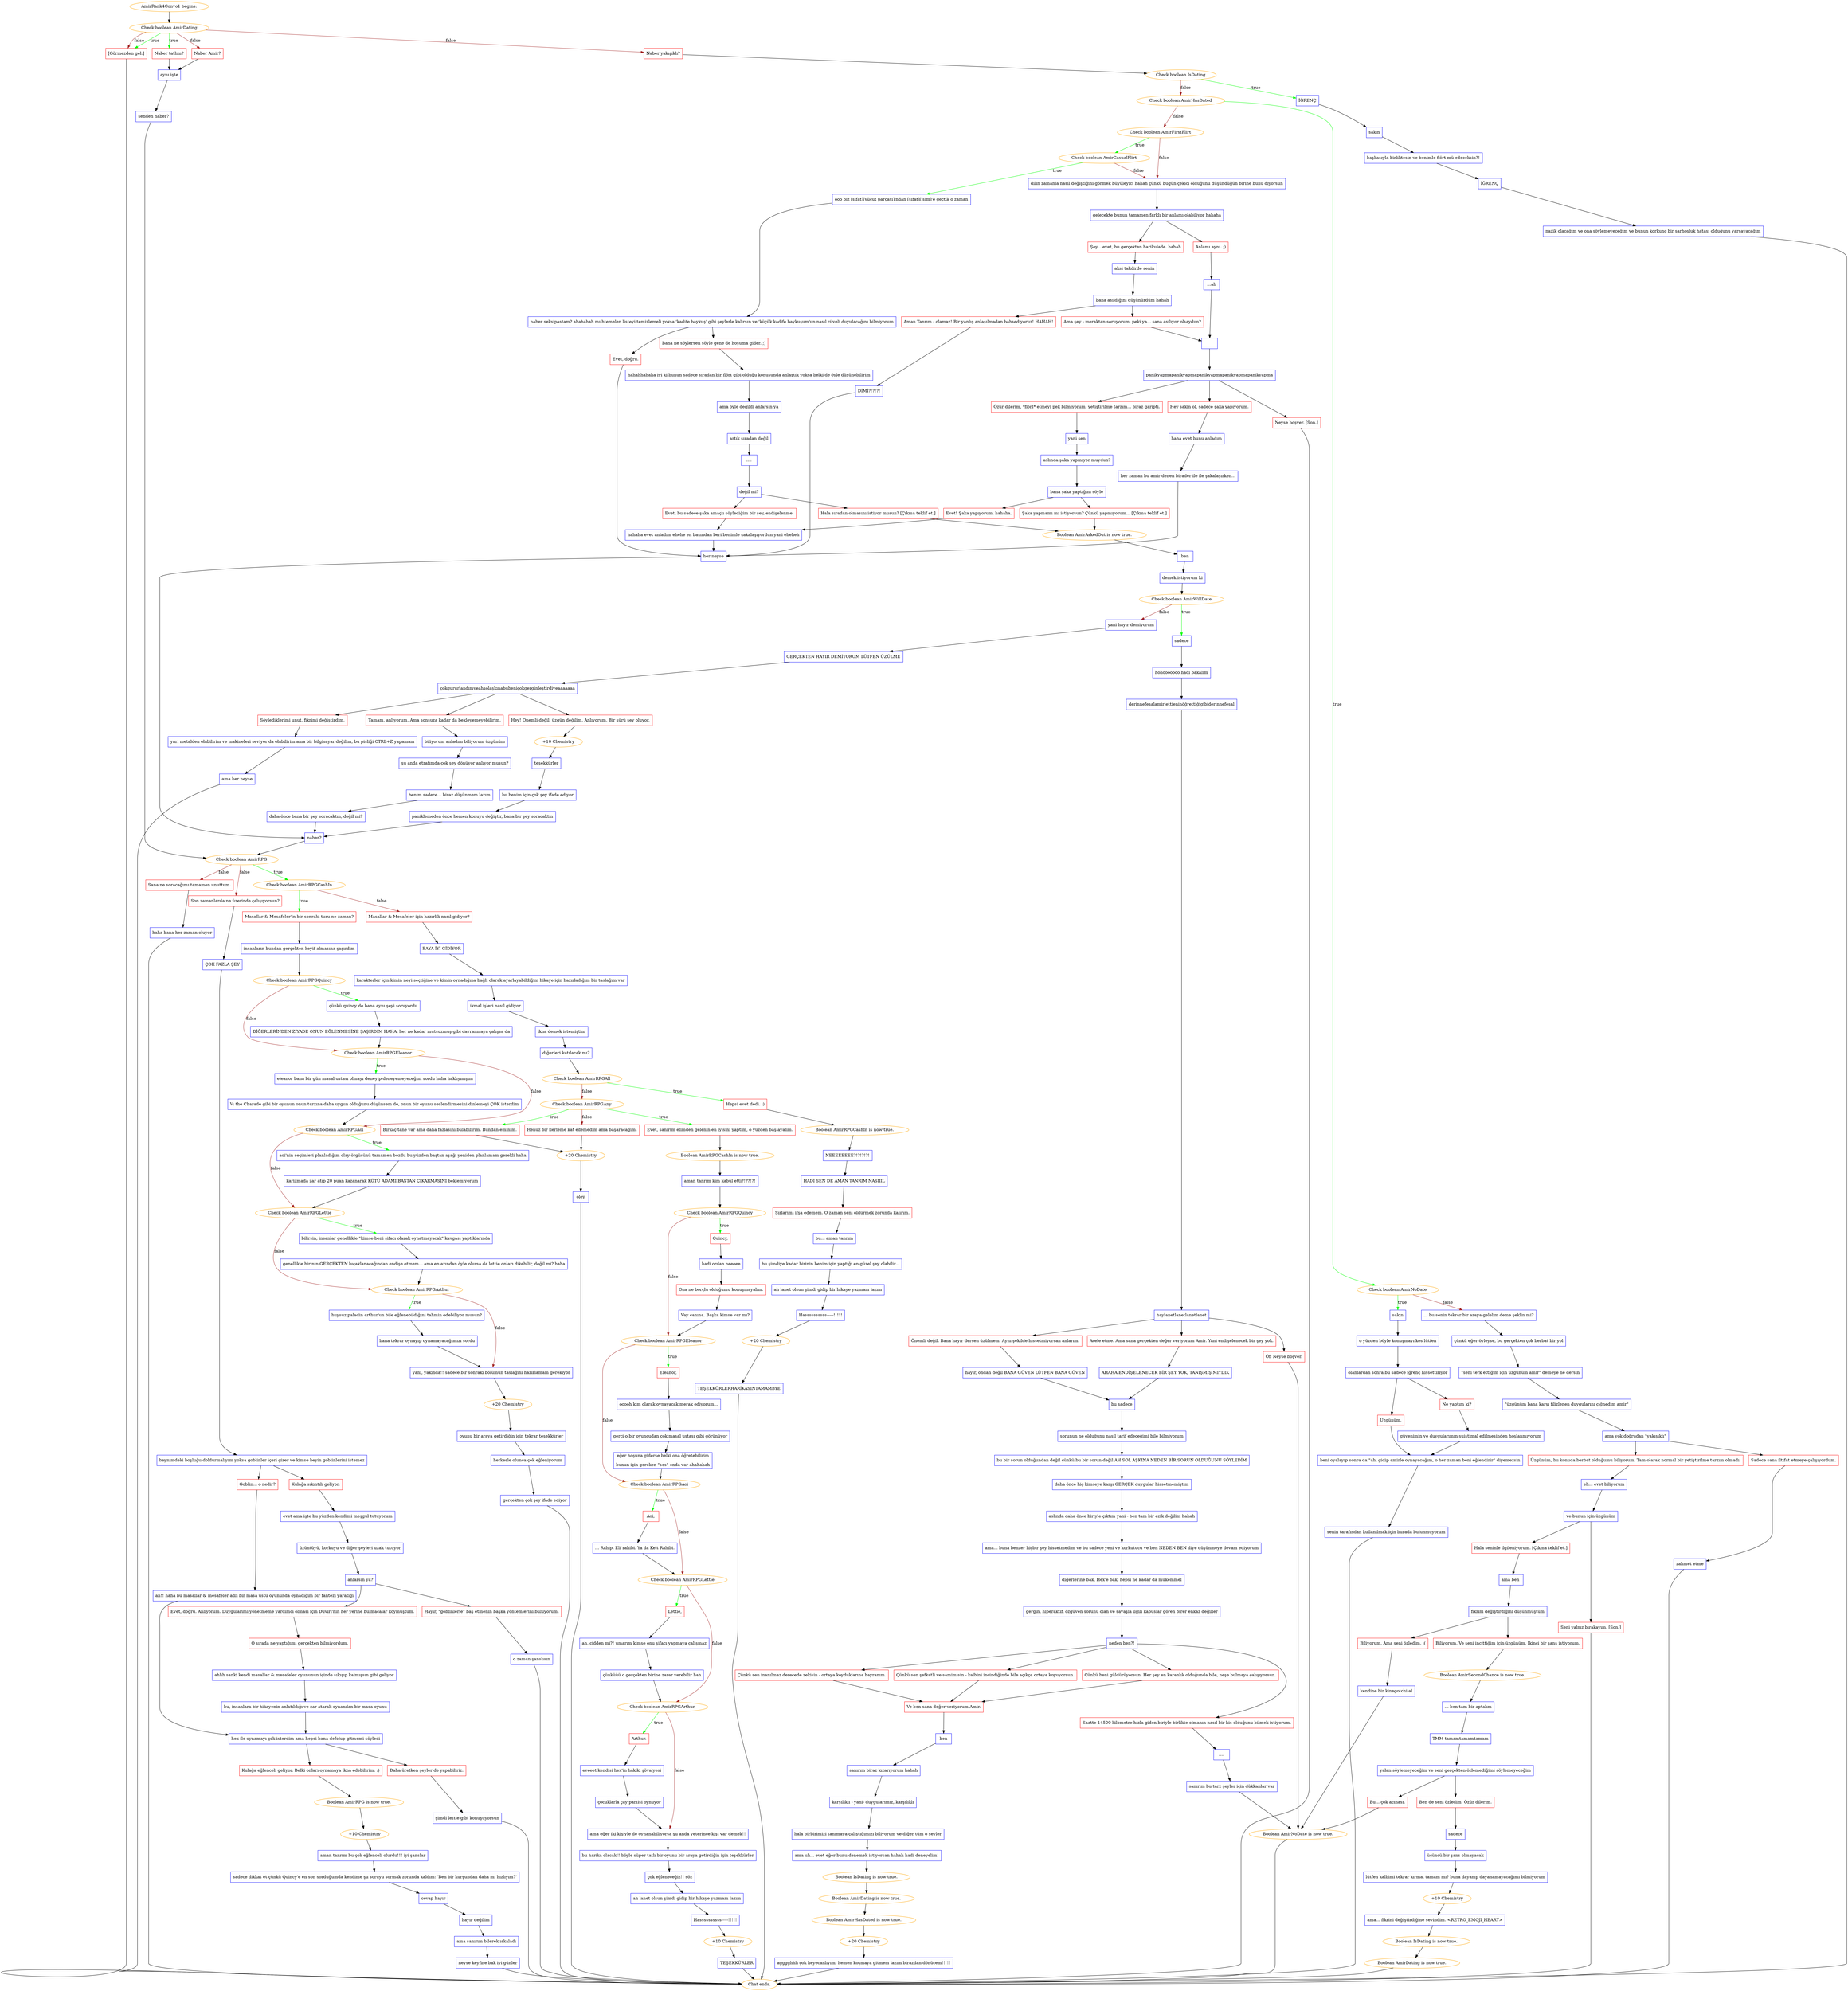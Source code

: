 digraph {
	"AmirRank4Convo1 begins." [color=orange];
		"AmirRank4Convo1 begins." -> j1901439017;
	j1901439017 [label="Check boolean AmirDating",color=orange];
		j1901439017 -> j2857416971 [label=true,color=green];
		j1901439017 -> j314255848 [label=true,color=green];
		j1901439017 -> j1215856463 [label=false,color=brown];
		j1901439017 -> j2402631667 [label=false,color=brown];
		j1901439017 -> j314255848 [label=false,color=brown];
	j2857416971 [label="Naber tatlım?",shape=box,color=red];
		j2857416971 -> j1770508292;
	j314255848 [label="[Görmezden gel.]",shape=box,color=red];
		j314255848 -> "Chat ends.";
	j1215856463 [label="Naber Amir?",shape=box,color=red];
		j1215856463 -> j1770508292;
	j2402631667 [label="Naber yakışıklı?",shape=box,color=red];
		j2402631667 -> j299105551;
	j1770508292 [label="aynı işte",shape=box,color=blue];
		j1770508292 -> j1943660917;
	"Chat ends." [color=orange];
	j299105551 [label="Check boolean IsDating",color=orange];
		j299105551 -> j745941747 [label=true,color=green];
		j299105551 -> j869690643 [label=false,color=brown];
	j1943660917 [label="senden naber?",shape=box,color=blue];
		j1943660917 -> j13181005;
	j745941747 [label="İĞRENÇ",shape=box,color=blue];
		j745941747 -> j4180488972;
	j869690643 [label="Check boolean AmirHasDated",color=orange];
		j869690643 -> j1564964587 [label=true,color=green];
		j869690643 -> j427846108 [label=false,color=brown];
	j13181005 [label="Check boolean AmirRPG",color=orange];
		j13181005 -> j3060623829 [label=true,color=green];
		j13181005 -> j2142553338 [label=false,color=brown];
		j13181005 -> j1776012317 [label=false,color=brown];
	j4180488972 [label="sakın",shape=box,color=blue];
		j4180488972 -> j3102536348;
	j1564964587 [label="Check boolean AmirNoDate",color=orange];
		j1564964587 -> j53039661 [label=true,color=green];
		j1564964587 -> j703987102 [label=false,color=brown];
	j427846108 [label="Check boolean AmirFirstFlirt",color=orange];
		j427846108 -> j2657990682 [label=true,color=green];
		j427846108 -> j3807271551 [label=false,color=brown];
	j3060623829 [label="Check boolean AmirRPGCashIn",color=orange];
		j3060623829 -> j1577808947 [label=true,color=green];
		j3060623829 -> j584162663 [label=false,color=brown];
	j2142553338 [label="Son zamanlarda ne üzerinde çalışıyorsun?",shape=box,color=red];
		j2142553338 -> j717284034;
	j1776012317 [label="Sana ne soracağımı tamamen unuttum.",shape=box,color=red];
		j1776012317 -> j1927462407;
	j3102536348 [label="başkasıyla birliktesin ve benimle flört mü edeceksin?!",shape=box,color=blue];
		j3102536348 -> j265705318;
	j53039661 [label="sakın",shape=box,color=blue];
		j53039661 -> j2070336553;
	j703987102 [label="... bu senin tekrar bir araya gelelim deme şeklin mi?",shape=box,color=blue];
		j703987102 -> j3838473332;
	j2657990682 [label="Check boolean AmirCasualFlirt",color=orange];
		j2657990682 -> j3755525521 [label=true,color=green];
		j2657990682 -> j3807271551 [label=false,color=brown];
	j3807271551 [label="dilin zamanla nasıl değiştiğini görmek büyüleyici hahah çünkü bugün çekici olduğunu düşündüğün birine bunu diyorsun",shape=box,color=blue];
		j3807271551 -> j2253178182;
	j1577808947 [label="Masallar & Mesafeler'in bir sonraki turu ne zaman?",shape=box,color=red];
		j1577808947 -> j1219041606;
	j584162663 [label="Masallar & Mesafeler için hazırlık nasıl gidiyor?",shape=box,color=red];
		j584162663 -> j1468148461;
	j717284034 [label="ÇOK FAZLA ŞEY",shape=box,color=blue];
		j717284034 -> j234560627;
	j1927462407 [label="haha bana her zaman oluyor",shape=box,color=blue];
		j1927462407 -> "Chat ends.";
	j265705318 [label="İĞRENÇ",shape=box,color=blue];
		j265705318 -> j1426394599;
	j2070336553 [label="o yüzden böyle konuşmayı kes lütfen",shape=box,color=blue];
		j2070336553 -> j3842030467;
	j3838473332 [label="çünkü eğer öyleyse, bu gerçekten çok berbat bir yol",shape=box,color=blue];
		j3838473332 -> j3724015739;
	j3755525521 [label="ooo biz [sıfat][vücut parçası]'ndan [sıfat][isim]'e geçtik o zaman",shape=box,color=blue];
		j3755525521 -> j2031223006;
	j2253178182 [label="gelecekte bunun tamamen farklı bir anlamı olabiliyor hahaha",shape=box,color=blue];
		j2253178182 -> j3084693335;
		j2253178182 -> j3512425474;
	j1219041606 [label="insanların bundan gerçekten keyif almasına şaşırdım",shape=box,color=blue];
		j1219041606 -> j39894109;
	j1468148461 [label="BAYA İYİ GİDİYOR",shape=box,color=blue];
		j1468148461 -> j3487116249;
	j234560627 [label="beynimdeki boşluğu doldurmalıyım yoksa goblinler içeri girer ve kimse beyin goblinlerini istemez",shape=box,color=blue];
		j234560627 -> j4214911877;
		j234560627 -> j2394420262;
	j1426394599 [label="nazik olacağım ve ona söylemeyeceğim ve bunun korkunç bir sarhoşluk hatası olduğunu varsayacağım",shape=box,color=blue];
		j1426394599 -> "Chat ends.";
	j3842030467 [label="olanlardan sonra bu sadece iğrenç hissettiriyor",shape=box,color=blue];
		j3842030467 -> j3295624664;
		j3842030467 -> j1595007671;
	j3724015739 [label="\"seni terk ettiğim için üzgünüm amir\" demeye ne dersin",shape=box,color=blue];
		j3724015739 -> j2132734818;
	j2031223006 [label="naber seksipastam? ahahahah muhtemelen listeyi temizlemeli yoksa 'kadife baykuş' gibi şeylerle kalırsın ve 'küçük kadife baykuşum'un nasıl cilveli duyulacağını bilmiyorum",shape=box,color=blue];
		j2031223006 -> j1786422492;
		j2031223006 -> j1835616687;
	j3084693335 [label="Şey... evet, bu gerçekten harikulade. hahah",shape=box,color=red];
		j3084693335 -> j744756304;
	j3512425474 [label="Anlamı aynı. ;)",shape=box,color=red];
		j3512425474 -> j1577345047;
	j39894109 [label="Check boolean AmirRPGQuincy",color=orange];
		j39894109 -> j3200565115 [label=true,color=green];
		j39894109 -> j2519416544 [label=false,color=brown];
	j3487116249 [label="karakterler için kimin neyi seçtiğine ve kimin oynadığına bağlı olarak ayarlayabildiğim hikaye için hazırladığım bir taslağım var",shape=box,color=blue];
		j3487116249 -> j1746144889;
	j4214911877 [label="Kulağa sıkıntılı geliyor.",shape=box,color=red];
		j4214911877 -> j747566468;
	j2394420262 [label="Goblin... o nedir?",shape=box,color=red];
		j2394420262 -> j3894884450;
	j3295624664 [label="Üzgünüm.",shape=box,color=red];
		j3295624664 -> j830165897;
	j1595007671 [label="Ne yaptım ki?",shape=box,color=red];
		j1595007671 -> j1623062660;
	j2132734818 [label="\"üzgünüm bana karşı filizlenen duygularını çiğnedim amir\"",shape=box,color=blue];
		j2132734818 -> j592706515;
	j1786422492 [label="Bana ne söylersen söyle gene de hoşuma gider. ;)",shape=box,color=red];
		j1786422492 -> j1846042280;
	j1835616687 [label="Evet, doğru.",shape=box,color=red];
		j1835616687 -> j3329468496;
	j744756304 [label="aksi takdirde senin",shape=box,color=blue];
		j744756304 -> j1144252229;
	j1577345047 [label="...ah",shape=box,color=blue];
		j1577345047 -> j1348831190;
	j3200565115 [label="çünkü quincy de bana aynı şeyi soruyordu",shape=box,color=blue];
		j3200565115 -> j238213767;
	j2519416544 [label="Check boolean AmirRPGEleanor",color=orange];
		j2519416544 -> j3642778627 [label=true,color=green];
		j2519416544 -> j2468658678 [label=false,color=brown];
	j1746144889 [label="ikmal işleri nasıl gidiyor",shape=box,color=blue];
		j1746144889 -> j2081157095;
	j747566468 [label="evet ama işte bu yüzden kendimi meşgul tutuyorum",shape=box,color=blue];
		j747566468 -> j2164428714;
	j3894884450 [label="ah!! haha bu masallar & mesafeler adlı bir masa üstü oyununda oynadığım bir fantezi yaratığı",shape=box,color=blue];
		j3894884450 -> j2096375023;
	j830165897 [label="beni oyalayıp sonra da \"ah, gidip amirle oynayacağım, o her zaman beni eğlendirir\" diyemezsin",shape=box,color=blue];
		j830165897 -> j1471292357;
	j1623062660 [label="güvenimin ve duygularımın suistimal edilmesinden hoşlanmıyorum",shape=box,color=blue];
		j1623062660 -> j830165897;
	j592706515 [label="ama yok doğrudan \"yakışıklı\"",shape=box,color=blue];
		j592706515 -> j3767808365;
		j592706515 -> j2027543606;
	j1846042280 [label="hahahhahaha iyi ki bunun sadece sıradan bir flört gibi olduğu konusunda anlaştık yoksa belki de öyle düşünebilirim",shape=box,color=blue];
		j1846042280 -> j3602368987;
	j3329468496 [label="her neyse",shape=box,color=blue];
		j3329468496 -> j1242725893;
	j1144252229 [label="bana asıldığını düşünürdüm hahah",shape=box,color=blue];
		j1144252229 -> j3574188492;
		j1144252229 -> j293876305;
	j1348831190 [label=" ",shape=box,color=blue];
		j1348831190 -> j794239659;
	j238213767 [label="DİĞERLERİNDEN ZİYADE ONUN EĞLENMESİNE ŞAŞIRDIM HAHA, her ne kadar mutsuzmuş gibi davranmaya çalışsa da",shape=box,color=blue];
		j238213767 -> j2519416544;
	j3642778627 [label="eleanor bana bir gün masal ustası olmayı deneyip deneyemeyeceğini sordu haha haklıymışım",shape=box,color=blue];
		j3642778627 -> j1686066106;
	j2468658678 [label="Check boolean AmirRPGAoi",color=orange];
		j2468658678 -> j1302544162 [label=true,color=green];
		j2468658678 -> j290297768 [label=false,color=brown];
	j2081157095 [label="ikna demek istemiştim",shape=box,color=blue];
		j2081157095 -> j137872604;
	j2164428714 [label="üzüntüyü, korkuyu ve diğer şeyleri uzak tutuyor",shape=box,color=blue];
		j2164428714 -> j3257992812;
	j2096375023 [label="hex ile oynamayı çok isterdim ama hepsi bana defolup gitmemi söyledi",shape=box,color=blue];
		j2096375023 -> j787128724;
		j2096375023 -> j2869162576;
	j1471292357 [label="senin tarafından kullanılmak için burada bulunmuyorum",shape=box,color=blue];
		j1471292357 -> "Chat ends.";
	j3767808365 [label="Üzgünüm, bu konuda berbat olduğumu biliyorum. Tam olarak normal bir yetiştirilme tarzım olmadı.",shape=box,color=red];
		j3767808365 -> j2850362009;
	j2027543606 [label="Sadece sana iltifat etmeye çalışıyordum.",shape=box,color=red];
		j2027543606 -> j3457133773;
	j3602368987 [label="ama öyle değildi anlarsın ya",shape=box,color=blue];
		j3602368987 -> j83800445;
	j1242725893 [label="naber?",shape=box,color=blue];
		j1242725893 -> j13181005;
	j3574188492 [label="Aman Tanrım - olamaz! Bir yanlış anlaşılmadan bahsediyoruz! HAHAH!",shape=box,color=red];
		j3574188492 -> j186649712;
	j293876305 [label="Ama şey - meraktan soruyorum, peki ya... sana asılıyor olsaydım?",shape=box,color=red];
		j293876305 -> j1348831190;
	j794239659 [label="panikyapmapanikyapmapanikyapmapanikyapmapanikyapma",shape=box,color=blue];
		j794239659 -> j1287091112;
		j794239659 -> j2600049863;
		j794239659 -> j188995980;
	j1686066106 [label="V: the Charade gibi bir oyunun onun tarzına daha uygun olduğunu düşünsem de, onun bir oyunu seslendirmesini dinlemeyi ÇOK isterdim",shape=box,color=blue];
		j1686066106 -> j2468658678;
	j1302544162 [label="aoi'nin seçimleri planladığım olay örgüsünü tamamen bozdu bu yüzden baştan aşağı yeniden planlamam gerekli haha",shape=box,color=blue];
		j1302544162 -> j2172589357;
	j290297768 [label="Check boolean AmirRPGLettie",color=orange];
		j290297768 -> j1781568908 [label=true,color=green];
		j290297768 -> j3043779789 [label=false,color=brown];
	j137872604 [label="diğerleri katılacak mı?",shape=box,color=blue];
		j137872604 -> j2410754749;
	j3257992812 [label="anlarsın ya?",shape=box,color=blue];
		j3257992812 -> j3988788394;
		j3257992812 -> j1514589535;
	j787128724 [label="Kulağa eğlenceli geliyor. Belki onları oynamaya ikna edebilirim. :)",shape=box,color=red];
		j787128724 -> j2695993658;
	j2869162576 [label="Daha üretken şeyler de yapabiliriz.",shape=box,color=red];
		j2869162576 -> j4080700739;
	j2850362009 [label="eh... evet biliyorum",shape=box,color=blue];
		j2850362009 -> j3456383142;
	j3457133773 [label="zahmet etme",shape=box,color=blue];
		j3457133773 -> "Chat ends.";
	j83800445 [label="artık sıradan değil",shape=box,color=blue];
		j83800445 -> j3711696075;
	j186649712 [label="DİMİ?!?!?!",shape=box,color=blue];
		j186649712 -> j3329468496;
	j1287091112 [label="Hey sakin ol, sadece şaka yapıyorum.",shape=box,color=red];
		j1287091112 -> j3510944443;
	j2600049863 [label="Özür dilerim, *flört* etmeyi pek bilmiyorum, yetiştirilme tarzım... biraz garipti.",shape=box,color=red];
		j2600049863 -> j775084858;
	j188995980 [label="Neyse boşver. [Son.]",shape=box,color=red];
		j188995980 -> "Chat ends.";
	j2172589357 [label="karizmada zar atıp 20 puan kazanarak KÖTÜ ADAMI BAŞTAN ÇIKARMASINI beklemiyorum",shape=box,color=blue];
		j2172589357 -> j290297768;
	j1781568908 [label="bilirsin, insanlar genellikle \"kimse beni şifacı olarak oynatmayacak\" kavgası yaptıklarında",shape=box,color=blue];
		j1781568908 -> j3825464410;
	j3043779789 [label="Check boolean AmirRPGArthur",color=orange];
		j3043779789 -> j1229552687 [label=true,color=green];
		j3043779789 -> j1357745189 [label=false,color=brown];
	j2410754749 [label="Check boolean AmirRPGAll",color=orange];
		j2410754749 -> j356239771 [label=true,color=green];
		j2410754749 -> j4007068273 [label=false,color=brown];
	j3988788394 [label="Evet, doğru. Anlıyorum. Duygularımı yönetmeme yardımcı olması için Duviri'nin her yerine bulmacalar koymuştum.",shape=box,color=red];
		j3988788394 -> j83367269;
	j1514589535 [label="Hayır, \"goblinlerle\" baş etmenin başka yöntemlerini buluyorum.",shape=box,color=red];
		j1514589535 -> j2836811687;
	j2695993658 [label="Boolean AmirRPG is now true.",color=orange];
		j2695993658 -> j4109575466;
	j4080700739 [label="şimdi lettie gibi konuşuyorsun",shape=box,color=blue];
		j4080700739 -> "Chat ends.";
	j3456383142 [label="ve bunun için üzgünüm",shape=box,color=blue];
		j3456383142 -> j2355650444;
		j3456383142 -> j2927397044;
	j3711696075 [label="....",shape=box,color=blue];
		j3711696075 -> j1393986567;
	j3510944443 [label="haha evet bunu anladım",shape=box,color=blue];
		j3510944443 -> j2775645668;
	j775084858 [label="yani sen",shape=box,color=blue];
		j775084858 -> j4011628809;
	j3825464410 [label="genellikle birinin GERÇEKTEN bıçaklanacağından endişe etmem... ama en azından öyle olursa da lettie onları dikebilir, değil mi? haha",shape=box,color=blue];
		j3825464410 -> j3043779789;
	j1229552687 [label="huysuz paladin arthur'un bile eğlenebildiğini tahmin edebiliyor musun?",shape=box,color=blue];
		j1229552687 -> j837043796;
	j1357745189 [label="yani, yakında!! sadece bir sonraki bölümün taslağını hazırlamam gerekiyor",shape=box,color=blue];
		j1357745189 -> j3444826487;
	j356239771 [label="Hepsi evet dedi. :)",shape=box,color=red];
		j356239771 -> j3472142336;
	j4007068273 [label="Check boolean AmirRPGAny",color=orange];
		j4007068273 -> j3935627587 [label=true,color=green];
		j4007068273 -> j1959213668 [label=true,color=green];
		j4007068273 -> j3787689721 [label=false,color=brown];
	j83367269 [label="O sırada ne yaptığımı gerçekten bilmiyordum.",shape=box,color=red];
		j83367269 -> j1415598134;
	j2836811687 [label="o zaman şanslısın",shape=box,color=blue];
		j2836811687 -> "Chat ends.";
	j4109575466 [label="+10 Chemistry",color=orange];
		j4109575466 -> j31076243;
	j2355650444 [label="Hala seninle ilgileniyorum. [Çıkma teklif et.]",shape=box,color=red];
		j2355650444 -> j4178102333;
	j2927397044 [label="Seni yalnız bırakayım. [Son.]",shape=box,color=red];
		j2927397044 -> "Chat ends.";
	j1393986567 [label="değil mi?",shape=box,color=blue];
		j1393986567 -> j3643394063;
		j1393986567 -> j1096128761;
	j2775645668 [label="her zaman bu amir denen birader ile ile şakalaşırken...",shape=box,color=blue];
		j2775645668 -> j3329468496;
	j4011628809 [label="aslında şaka yapmıyor muydun?",shape=box,color=blue];
		j4011628809 -> j531874121;
	j837043796 [label="bana tekrar oynayıp oynamayacağımızı sordu",shape=box,color=blue];
		j837043796 -> j1357745189;
	j3444826487 [label="+20 Chemistry",color=orange];
		j3444826487 -> j28742550;
	j3472142336 [label="Boolean AmirRPGCashIn is now true.",color=orange];
		j3472142336 -> j4281437249;
	j3935627587 [label="Evet, sanırım elimden gelenin en iyisini yaptım, o yüzden başlayalım.",shape=box,color=red];
		j3935627587 -> j1836978836;
	j1959213668 [label="Birkaç tane var ama daha fazlasını bulabilirim. Bundan eminim.",shape=box,color=red];
		j1959213668 -> j69086459;
	j3787689721 [label="Henüz bir ilerleme kat edemedim ama başaracağım.",shape=box,color=red];
		j3787689721 -> j69086459;
	j1415598134 [label="ahhh sanki kendi masallar & mesafeler oyununun içinde sıkışıp kalmışsın gibi geliyor",shape=box,color=blue];
		j1415598134 -> j360709609;
	j31076243 [label="aman tanrım bu çok eğlenceli olurdu!!! iyi şanslar",shape=box,color=blue];
		j31076243 -> j923664928;
	j4178102333 [label="ama ben ",shape=box,color=blue];
		j4178102333 -> j258251307;
	j3643394063 [label="Hala sıradan olmasını istiyor musun? [Çıkma teklif et.]",shape=box,color=red];
		j3643394063 -> j3321619955;
	j1096128761 [label="Evet, bu sadece şaka amaçlı söylediğim bir şey, endişelenme.",shape=box,color=red];
		j1096128761 -> j200183308;
	j531874121 [label="bana şaka yaptığını söyle",shape=box,color=blue];
		j531874121 -> j3202279280;
		j531874121 -> j1703447087;
	j28742550 [label="oyunu bir araya getirdiğin için tekrar teşekkürler",shape=box,color=blue];
		j28742550 -> j3474771658;
	j4281437249 [label="NEEEEEEEE?!?!?!?!",shape=box,color=blue];
		j4281437249 -> j945742271;
	j1836978836 [label="Boolean AmirRPGCashIn is now true.",color=orange];
		j1836978836 -> j3691042325;
	j69086459 [label="+20 Chemistry",color=orange];
		j69086459 -> j3862722480;
	j360709609 [label="bu, insanlara bir hikayenin anlatıldığı ve zar atarak oynanılan bir masa oyunu",shape=box,color=blue];
		j360709609 -> j2096375023;
	j923664928 [label="sadece dikkat et çünkü Quincy'e en son sorduğumda kendime şu soruyu sormak zorunda kaldım: 'Ben bir kurşundan daha mı hızlıyım?'",shape=box,color=blue];
		j923664928 -> j4229566751;
	j258251307 [label="fikrini değiştirdiğini düşünmüştüm",shape=box,color=blue];
		j258251307 -> j94824923;
		j258251307 -> j538986877;
	j3321619955 [label="Boolean AmirAskedOut is now true.",color=orange];
		j3321619955 -> j1178958953;
	j200183308 [label="hahaha evet anladım ehehe en başından beri benimle şakalaşıyordun yani eheheh",shape=box,color=blue];
		j200183308 -> j3329468496;
	j3202279280 [label="Şaka yapmamı mı istiyorsun? Çünkü yapmıyorum... [Çıkma teklif et.]",shape=box,color=red];
		j3202279280 -> j3321619955;
	j1703447087 [label="Evet! Şaka yapıyorum. hahaha.",shape=box,color=red];
		j1703447087 -> j200183308;
	j3474771658 [label="herkesle olunca çok eğleniyorum",shape=box,color=blue];
		j3474771658 -> j3042353695;
	j945742271 [label="HADİ SEN DE AMAN TANRIM NASIIIL",shape=box,color=blue];
		j945742271 -> j3291268547;
	j3691042325 [label="aman tanrım kim kabul etti?!??!?!",shape=box,color=blue];
		j3691042325 -> j1892846008;
	j3862722480 [label="oley",shape=box,color=blue];
		j3862722480 -> "Chat ends.";
	j4229566751 [label="cevap hayır",shape=box,color=blue];
		j4229566751 -> j739388363;
	j94824923 [label="Biliyorum. Ama seni özledim. :(",shape=box,color=red];
		j94824923 -> j3172554465;
	j538986877 [label="Biliyorum. Ve seni incittiğim için üzgünüm. İkinci bir şans istiyorum.",shape=box,color=red];
		j538986877 -> j1286740006;
	j1178958953 [label="ben",shape=box,color=blue];
		j1178958953 -> j2040046274;
	j3042353695 [label="gerçekten çok şey ifade ediyor",shape=box,color=blue];
		j3042353695 -> "Chat ends.";
	j3291268547 [label="Sırlarımı ifşa edemem. O zaman seni öldürmek zorunda kalırım.",shape=box,color=red];
		j3291268547 -> j3822731630;
	j1892846008 [label="Check boolean AmirRPGQuincy",color=orange];
		j1892846008 -> j3469942288 [label=true,color=green];
		j1892846008 -> j3259202448 [label=false,color=brown];
	j739388363 [label="hayır değilim",shape=box,color=blue];
		j739388363 -> j3325331601;
	j3172554465 [label="kendine bir kinegotchi al",shape=box,color=blue];
		j3172554465 -> j2322051913;
	j1286740006 [label="Boolean AmirSecondChance is now true.",color=orange];
		j1286740006 -> j1494693180;
	j2040046274 [label="demek istiyorum ki",shape=box,color=blue];
		j2040046274 -> j1477186602;
	j3822731630 [label="bu... aman tanrım",shape=box,color=blue];
		j3822731630 -> j4117720624;
	j3469942288 [label="Quincy,",shape=box,color=red];
		j3469942288 -> j801836440;
	j3259202448 [label="Check boolean AmirRPGEleanor",color=orange];
		j3259202448 -> j1795251774 [label=true,color=green];
		j3259202448 -> j1611217381 [label=false,color=brown];
	j3325331601 [label="ama sanırım bilerek ıskaladı",shape=box,color=blue];
		j3325331601 -> j2810172850;
	j2322051913 [label="Boolean AmirNoDate is now true.",color=orange];
		j2322051913 -> "Chat ends.";
	j1494693180 [label="... ben tam bir aptalım",shape=box,color=blue];
		j1494693180 -> j2419493168;
	j1477186602 [label="Check boolean AmirWillDate",color=orange];
		j1477186602 -> j903158909 [label=true,color=green];
		j1477186602 -> j2840442894 [label=false,color=brown];
	j4117720624 [label="bu şimdiye kadar birinin benim için yaptığı en güzel şey olabilir...",shape=box,color=blue];
		j4117720624 -> j1736498797;
	j801836440 [label="hadi ordan neeeee",shape=box,color=blue];
		j801836440 -> j1286410117;
	j1795251774 [label="Eleanor,",shape=box,color=red];
		j1795251774 -> j3850479094;
	j1611217381 [label="Check boolean AmirRPGAoi",color=orange];
		j1611217381 -> j2287272155 [label=true,color=green];
		j1611217381 -> j2067107230 [label=false,color=brown];
	j2810172850 [label="neyse keyfine bak iyi günler",shape=box,color=blue];
		j2810172850 -> "Chat ends.";
	j2419493168 [label="TMM tamamtamamtamam",shape=box,color=blue];
		j2419493168 -> j1505965612;
	j903158909 [label="sadece",shape=box,color=blue];
		j903158909 -> j2414109962;
	j2840442894 [label="yani hayır demiyorum",shape=box,color=blue];
		j2840442894 -> j941303792;
	j1736498797 [label="ah lanet olsun şimdi gidip bir hikaye yazmam lazım",shape=box,color=blue];
		j1736498797 -> j1739003383;
	j1286410117 [label="Ona ne borçlu olduğumu konuşmayalım.",shape=box,color=red];
		j1286410117 -> j523080145;
	j3850479094 [label="ooooh kim olarak oynayacak merak ediyorum...",shape=box,color=blue];
		j3850479094 -> j329272814;
	j2287272155 [label="Aoi,",shape=box,color=red];
		j2287272155 -> j3209879914;
	j2067107230 [label="Check boolean AmirRPGLettie",color=orange];
		j2067107230 -> j3215302390 [label=true,color=green];
		j2067107230 -> j241471578 [label=false,color=brown];
	j1505965612 [label="yalan söylemeyeceğim ve seni gerçekten özlemediğimi söylemeyeceğim",shape=box,color=blue];
		j1505965612 -> j2218110656;
		j1505965612 -> j3602196052;
	j2414109962 [label="hohooooooo hadi bakalım",shape=box,color=blue];
		j2414109962 -> j699586831;
	j941303792 [label="GERÇEKTEN HAYIR DEMİYORUM LÜTFEN ÜZÜLME",shape=box,color=blue];
		j941303792 -> j2365563907;
	j1739003383 [label="Hassssssssss-----!!!!!",shape=box,color=blue];
		j1739003383 -> j3441812751;
	j523080145 [label="Vay canına. Başka kimse var mı?",shape=box,color=blue];
		j523080145 -> j3259202448;
	j329272814 [label="gerçi o bir oyuncudan çok masal ustası gibi görünüyor",shape=box,color=blue];
		j329272814 -> j3331695970;
	j3209879914 [label="... Rahip. Elf rahibi. Ya da Kelt Rahibi.",shape=box,color=blue];
		j3209879914 -> j2067107230;
	j3215302390 [label="Lettie,",shape=box,color=red];
		j3215302390 -> j2874502033;
	j241471578 [label="Check boolean AmirRPGArthur",color=orange];
		j241471578 -> j1580676106 [label=true,color=green];
		j241471578 -> j1638474274 [label=false,color=brown];
	j2218110656 [label="Ben de seni özledim. Özür dilerim.",shape=box,color=red];
		j2218110656 -> j573881081;
	j3602196052 [label="Bu... çok acınası.",shape=box,color=red];
		j3602196052 -> j2322051913;
	j699586831 [label="derinnefesalamirlettieninöğrettiğigibiderinnefesal",shape=box,color=blue];
		j699586831 -> j3961192048;
	j2365563907 [label="çokgururlandımveahsolaşkınabubeniçokgerginleştirdiveaaaaaaa",shape=box,color=blue];
		j2365563907 -> j2335126562;
		j2365563907 -> j3942283974;
		j2365563907 -> j889633410;
	j3441812751 [label="+20 Chemistry",color=orange];
		j3441812751 -> j2453539007;
	j3331695970 [label="eğer hoşuna giderse belki ona öğretebilirim
bunun için gereken \"ses\" onda var ahahahah",shape=box,color=blue];
		j3331695970 -> j1611217381;
	j2874502033 [label="ah, cidden mi?! umarım kimse onu şifacı yapmaya çalışmaz",shape=box,color=blue];
		j2874502033 -> j1716136830;
	j1580676106 [label="Arthur.",shape=box,color=red];
		j1580676106 -> j2499830630;
	j1638474274 [label="ama eğer iki kişiyle de oynanabiliyorsa şu anda yeterince kişi var demek!!",shape=box,color=blue];
		j1638474274 -> j1070586982;
	j573881081 [label="sadece",shape=box,color=blue];
		j573881081 -> j3290837170;
	j3961192048 [label="haylanetlanetlanetlanet",shape=box,color=blue];
		j3961192048 -> j1472019769;
		j3961192048 -> j87490461;
		j3961192048 -> j2923278041;
	j2335126562 [label="Hey! Önemli değil, üzgün değilim. Anlıyorum. Bir sürü şey oluyor.",shape=box,color=red];
		j2335126562 -> j1686162701;
	j3942283974 [label="Tamam, anlıyorum. Ama sonsuza kadar da bekleyemeyebilirim.",shape=box,color=red];
		j3942283974 -> j4087889180;
	j889633410 [label="Söylediklerimi unut, fikrimi değiştirdim.",shape=box,color=red];
		j889633410 -> j2716988201;
	j2453539007 [label="TEŞEKKÜRLERHARİKASINTAMAMBYE",shape=box,color=blue];
		j2453539007 -> "Chat ends.";
	j1716136830 [label="çünküüü o gerçekten birine zarar verebilir hah",shape=box,color=blue];
		j1716136830 -> j241471578;
	j2499830630 [label="eveeet kendisi hex'in hakiki şövalyesi",shape=box,color=blue];
		j2499830630 -> j4125512432;
	j1070586982 [label="bu harika olacak!! böyle süper tatlı bir oyunu bir araya getirdiğin için teşekkürler",shape=box,color=blue];
		j1070586982 -> j1935269575;
	j3290837170 [label="üçüncü bir şans olmayacak",shape=box,color=blue];
		j3290837170 -> j3189002193;
	j1472019769 [label="Öf. Neyse boşver.",shape=box,color=red];
		j1472019769 -> j2322051913;
	j87490461 [label="Acele etme. Ama sana gerçekten değer veriyorum Amir. Yani endişelenecek bir şey yok.",shape=box,color=red];
		j87490461 -> j3752173615;
	j2923278041 [label="Önemli değil. Bana hayır dersen üzülmem. Aynı şekilde hissetmiyorsan anlarım.",shape=box,color=red];
		j2923278041 -> j1818182571;
	j1686162701 [label="+10 Chemistry",color=orange];
		j1686162701 -> j4165507653;
	j4087889180 [label="biliyorum anladım biliyorum üzgünüm",shape=box,color=blue];
		j4087889180 -> j3707404831;
	j2716988201 [label="yarı metalden olabilirim ve makineleri seviyor da olabilirim ama bir bilgisayar değilim, bu pisliği CTRL+Z yapamam",shape=box,color=blue];
		j2716988201 -> j2522927842;
	j4125512432 [label="çocuklarla çay partisi oynuyor",shape=box,color=blue];
		j4125512432 -> j1638474274;
	j1935269575 [label="çok eğleneceğiz!! söz",shape=box,color=blue];
		j1935269575 -> j3988666139;
	j3189002193 [label="lütfen kalbimi tekrar kırma, tamam mı? buna dayanıp dayanamayacağımı bilmiyorum",shape=box,color=blue];
		j3189002193 -> j196736607;
	j3752173615 [label="AHAHA ENDİŞELENECEK BİR ŞEY YOK, TANIŞMIŞ MIYDIK",shape=box,color=blue];
		j3752173615 -> j4002819082;
	j1818182571 [label="hayır, ondan değil BANA GÜVEN LÜTFEN BANA GÜVEN",shape=box,color=blue];
		j1818182571 -> j4002819082;
	j4165507653 [label="teşekkürler",shape=box,color=blue];
		j4165507653 -> j2389345786;
	j3707404831 [label="şu anda etrafımda çok şey dönüyor anlıyor musun?",shape=box,color=blue];
		j3707404831 -> j477890485;
	j2522927842 [label="ama her neyse",shape=box,color=blue];
		j2522927842 -> "Chat ends.";
	j3988666139 [label="ah lanet olsun şimdi gidip bir hikaye yazmam lazım",shape=box,color=blue];
		j3988666139 -> j3742417573;
	j196736607 [label="+10 Chemistry",color=orange];
		j196736607 -> j3809204161;
	j4002819082 [label="bu sadece",shape=box,color=blue];
		j4002819082 -> j2665494670;
	j2389345786 [label="bu benim için çok şey ifade ediyor",shape=box,color=blue];
		j2389345786 -> j2510877191;
	j477890485 [label="benim sadece... biraz düşünmem lazım",shape=box,color=blue];
		j477890485 -> j2731915541;
	j3742417573 [label="Hassssssssss-----!!!!!",shape=box,color=blue];
		j3742417573 -> j1503158823;
	j3809204161 [label="ama... fikrini değiştirdiğine sevindim. <RETRO_EMOJI_HEART>",shape=box,color=blue];
		j3809204161 -> j855872083;
	j2665494670 [label="sorunun ne olduğunu nasıl tarif edeceğimi bile bilmiyorum",shape=box,color=blue];
		j2665494670 -> j843006545;
	j2510877191 [label="paniklemeden önce hemen konuyu değiştir, bana bir şey soracaktın",shape=box,color=blue];
		j2510877191 -> j1242725893;
	j2731915541 [label="daha önce bana bir şey soracaktın, değil mi?",shape=box,color=blue];
		j2731915541 -> j1242725893;
	j1503158823 [label="+10 Chemistry",color=orange];
		j1503158823 -> j1832721866;
	j855872083 [label="Boolean IsDating is now true.",color=orange];
		j855872083 -> j3208739917;
	j843006545 [label="bu bir sorun olduğundan değil çünkü bu bir sorun değil AH SOL AŞKINA NEDEN BİR SORUN OLDUĞUNU SÖYLEDİM",shape=box,color=blue];
		j843006545 -> j1416487258;
	j1832721866 [label="TEŞEKKÜRLER",shape=box,color=blue];
		j1832721866 -> "Chat ends.";
	j3208739917 [label="Boolean AmirDating is now true.",color=orange];
		j3208739917 -> "Chat ends.";
	j1416487258 [label="daha önce hiç kimseye karşı GERÇEK duygular hissetmemiştim",shape=box,color=blue];
		j1416487258 -> j1719414413;
	j1719414413 [label="aslında daha önce biriyle çıktım yani - ben tam bir ezik değilim hahah",shape=box,color=blue];
		j1719414413 -> j2149293202;
	j2149293202 [label="ama... buna benzer hiçbir şey hissetmedim ve bu sadece yeni ve korkutucu ve ben NEDEN BEN diye düşünmeye devam ediyorum",shape=box,color=blue];
		j2149293202 -> j1743849800;
	j1743849800 [label="diğerlerine bak, Hex'e bak, hepsi ne kadar da mükemmel",shape=box,color=blue];
		j1743849800 -> j1884780170;
	j1884780170 [label="gergin, hiperaktif, özgüven sorunu olan ve savaşla ilgili kabuslar gören birer enkaz değiller",shape=box,color=blue];
		j1884780170 -> j553203285;
	j553203285 [label="neden ben?!",shape=box,color=blue];
		j553203285 -> j538606353;
		j553203285 -> j2775316418;
		j553203285 -> j2888600809;
		j553203285 -> j4021933751;
	j538606353 [label="Çünkü sen inanılmaz derecede zekisin - ortaya koyduklarına hayranım.",shape=box,color=red];
		j538606353 -> j661924126;
	j2775316418 [label="Çünkü sen şefkatli ve samimisin - kalbini incindiğinde bile açıkça ortaya koyuyorsun.",shape=box,color=red];
		j2775316418 -> j661924126;
	j2888600809 [label="Çünkü beni güldürüyorsun. Her şey en karanlık olduğunda bile, neşe bulmaya çalışıyorsun.",shape=box,color=red];
		j2888600809 -> j661924126;
	j4021933751 [label="Saatte 14500 kilometre hızla giden biriyle birlikte olmanın nasıl bir his olduğunu bilmek istiyorum.",shape=box,color=red];
		j4021933751 -> j2231492356;
	j661924126 [label="Ve ben sana değer veriyorum Amir.",shape=box,color=red];
		j661924126 -> j3317144552;
	j2231492356 [label="....",shape=box,color=blue];
		j2231492356 -> j3815829824;
	j3317144552 [label="ben",shape=box,color=blue];
		j3317144552 -> j468134195;
	j3815829824 [label="sanırım bu tarz şeyler için dükkanlar var",shape=box,color=blue];
		j3815829824 -> j2322051913;
	j468134195 [label="sanırım biraz kızarıyorum hahah",shape=box,color=blue];
		j468134195 -> j1176070933;
	j1176070933 [label="karşılıklı - yani- duygularımız, karşılıklı",shape=box,color=blue];
		j1176070933 -> j1529900079;
	j1529900079 [label="hala birbirimizi tanımaya çalıştığımızı biliyorum ve diğer tüm o şeyler",shape=box,color=blue];
		j1529900079 -> j3625043208;
	j3625043208 [label="ama uh... evet eğer bunu denemek istiyorsan hahah hadi deneyelim!",shape=box,color=blue];
		j3625043208 -> j2624248992;
	j2624248992 [label="Boolean IsDating is now true.",color=orange];
		j2624248992 -> j1222776782;
	j1222776782 [label="Boolean AmirDating is now true.",color=orange];
		j1222776782 -> j4164272621;
	j4164272621 [label="Boolean AmirHasDated is now true.",color=orange];
		j4164272621 -> j172320409;
	j172320409 [label="+20 Chemistry",color=orange];
		j172320409 -> j2437314171;
	j2437314171 [label="agggghhh çok heyecanlıyım, hemen koşmaya gitmem lazım birazdan dönücem!!!!!",shape=box,color=blue];
		j2437314171 -> "Chat ends.";
}